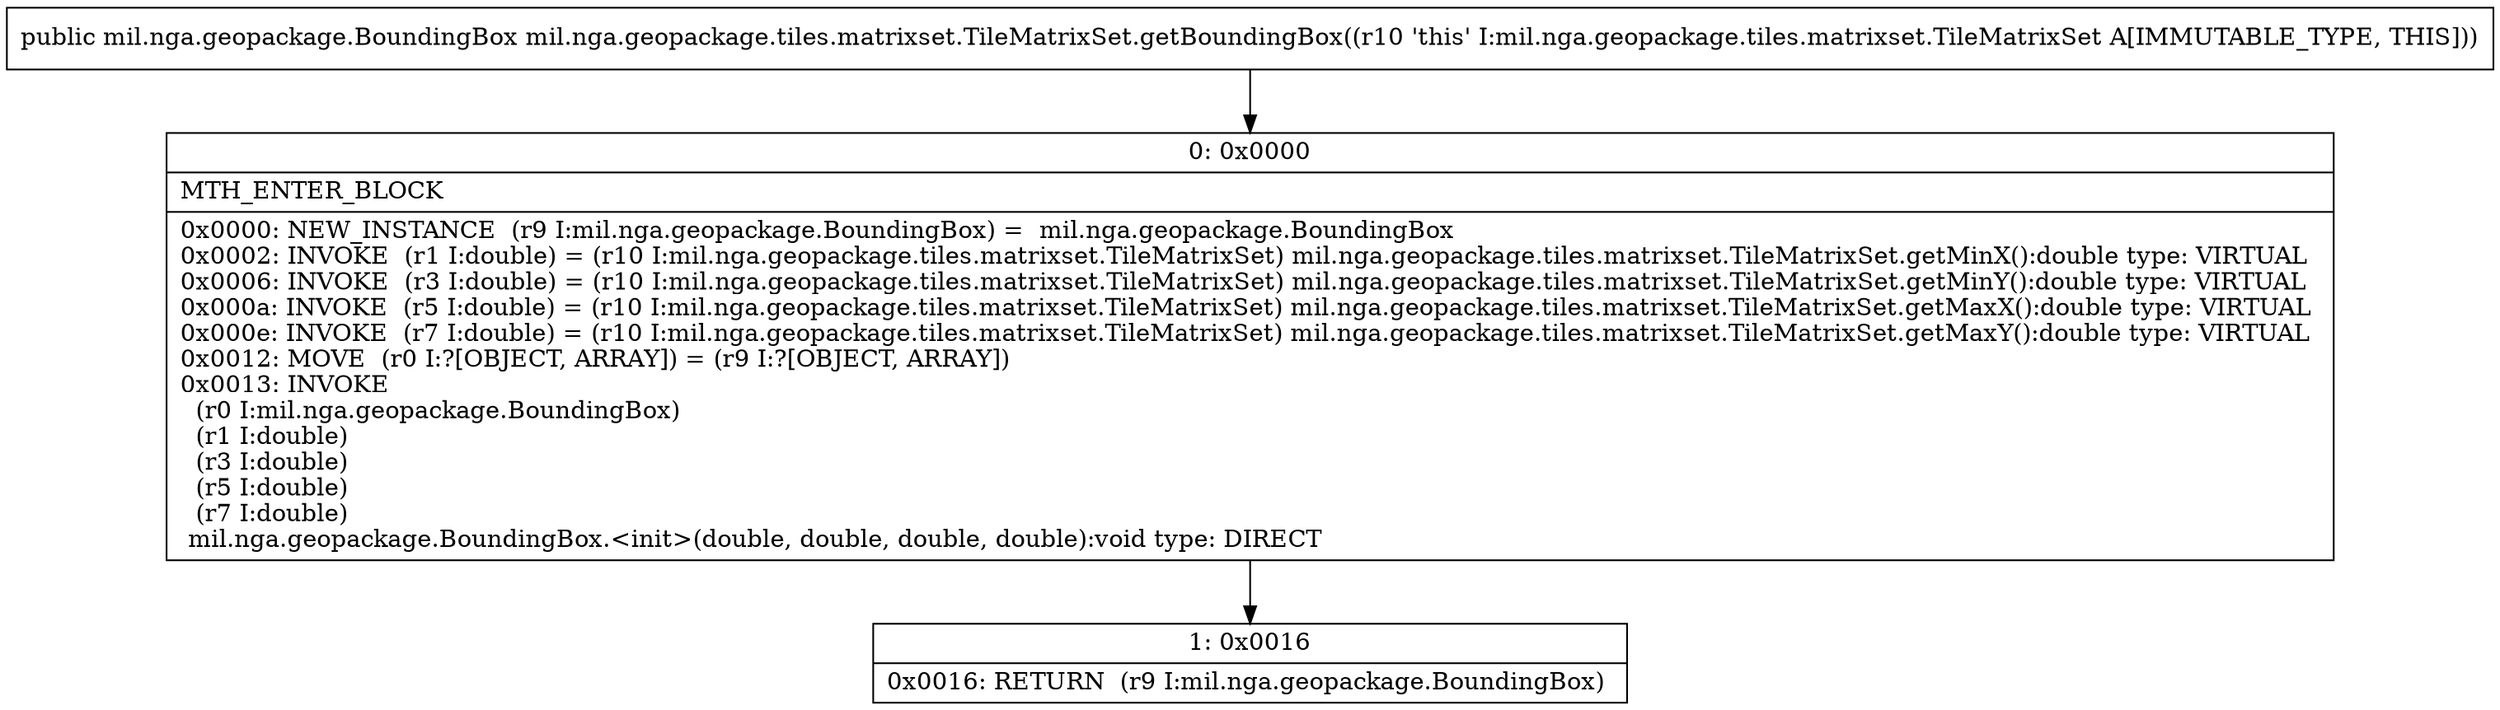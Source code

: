 digraph "CFG formil.nga.geopackage.tiles.matrixset.TileMatrixSet.getBoundingBox()Lmil\/nga\/geopackage\/BoundingBox;" {
Node_0 [shape=record,label="{0\:\ 0x0000|MTH_ENTER_BLOCK\l|0x0000: NEW_INSTANCE  (r9 I:mil.nga.geopackage.BoundingBox) =  mil.nga.geopackage.BoundingBox \l0x0002: INVOKE  (r1 I:double) = (r10 I:mil.nga.geopackage.tiles.matrixset.TileMatrixSet) mil.nga.geopackage.tiles.matrixset.TileMatrixSet.getMinX():double type: VIRTUAL \l0x0006: INVOKE  (r3 I:double) = (r10 I:mil.nga.geopackage.tiles.matrixset.TileMatrixSet) mil.nga.geopackage.tiles.matrixset.TileMatrixSet.getMinY():double type: VIRTUAL \l0x000a: INVOKE  (r5 I:double) = (r10 I:mil.nga.geopackage.tiles.matrixset.TileMatrixSet) mil.nga.geopackage.tiles.matrixset.TileMatrixSet.getMaxX():double type: VIRTUAL \l0x000e: INVOKE  (r7 I:double) = (r10 I:mil.nga.geopackage.tiles.matrixset.TileMatrixSet) mil.nga.geopackage.tiles.matrixset.TileMatrixSet.getMaxY():double type: VIRTUAL \l0x0012: MOVE  (r0 I:?[OBJECT, ARRAY]) = (r9 I:?[OBJECT, ARRAY]) \l0x0013: INVOKE  \l  (r0 I:mil.nga.geopackage.BoundingBox)\l  (r1 I:double)\l  (r3 I:double)\l  (r5 I:double)\l  (r7 I:double)\l mil.nga.geopackage.BoundingBox.\<init\>(double, double, double, double):void type: DIRECT \l}"];
Node_1 [shape=record,label="{1\:\ 0x0016|0x0016: RETURN  (r9 I:mil.nga.geopackage.BoundingBox) \l}"];
MethodNode[shape=record,label="{public mil.nga.geopackage.BoundingBox mil.nga.geopackage.tiles.matrixset.TileMatrixSet.getBoundingBox((r10 'this' I:mil.nga.geopackage.tiles.matrixset.TileMatrixSet A[IMMUTABLE_TYPE, THIS])) }"];
MethodNode -> Node_0;
Node_0 -> Node_1;
}

